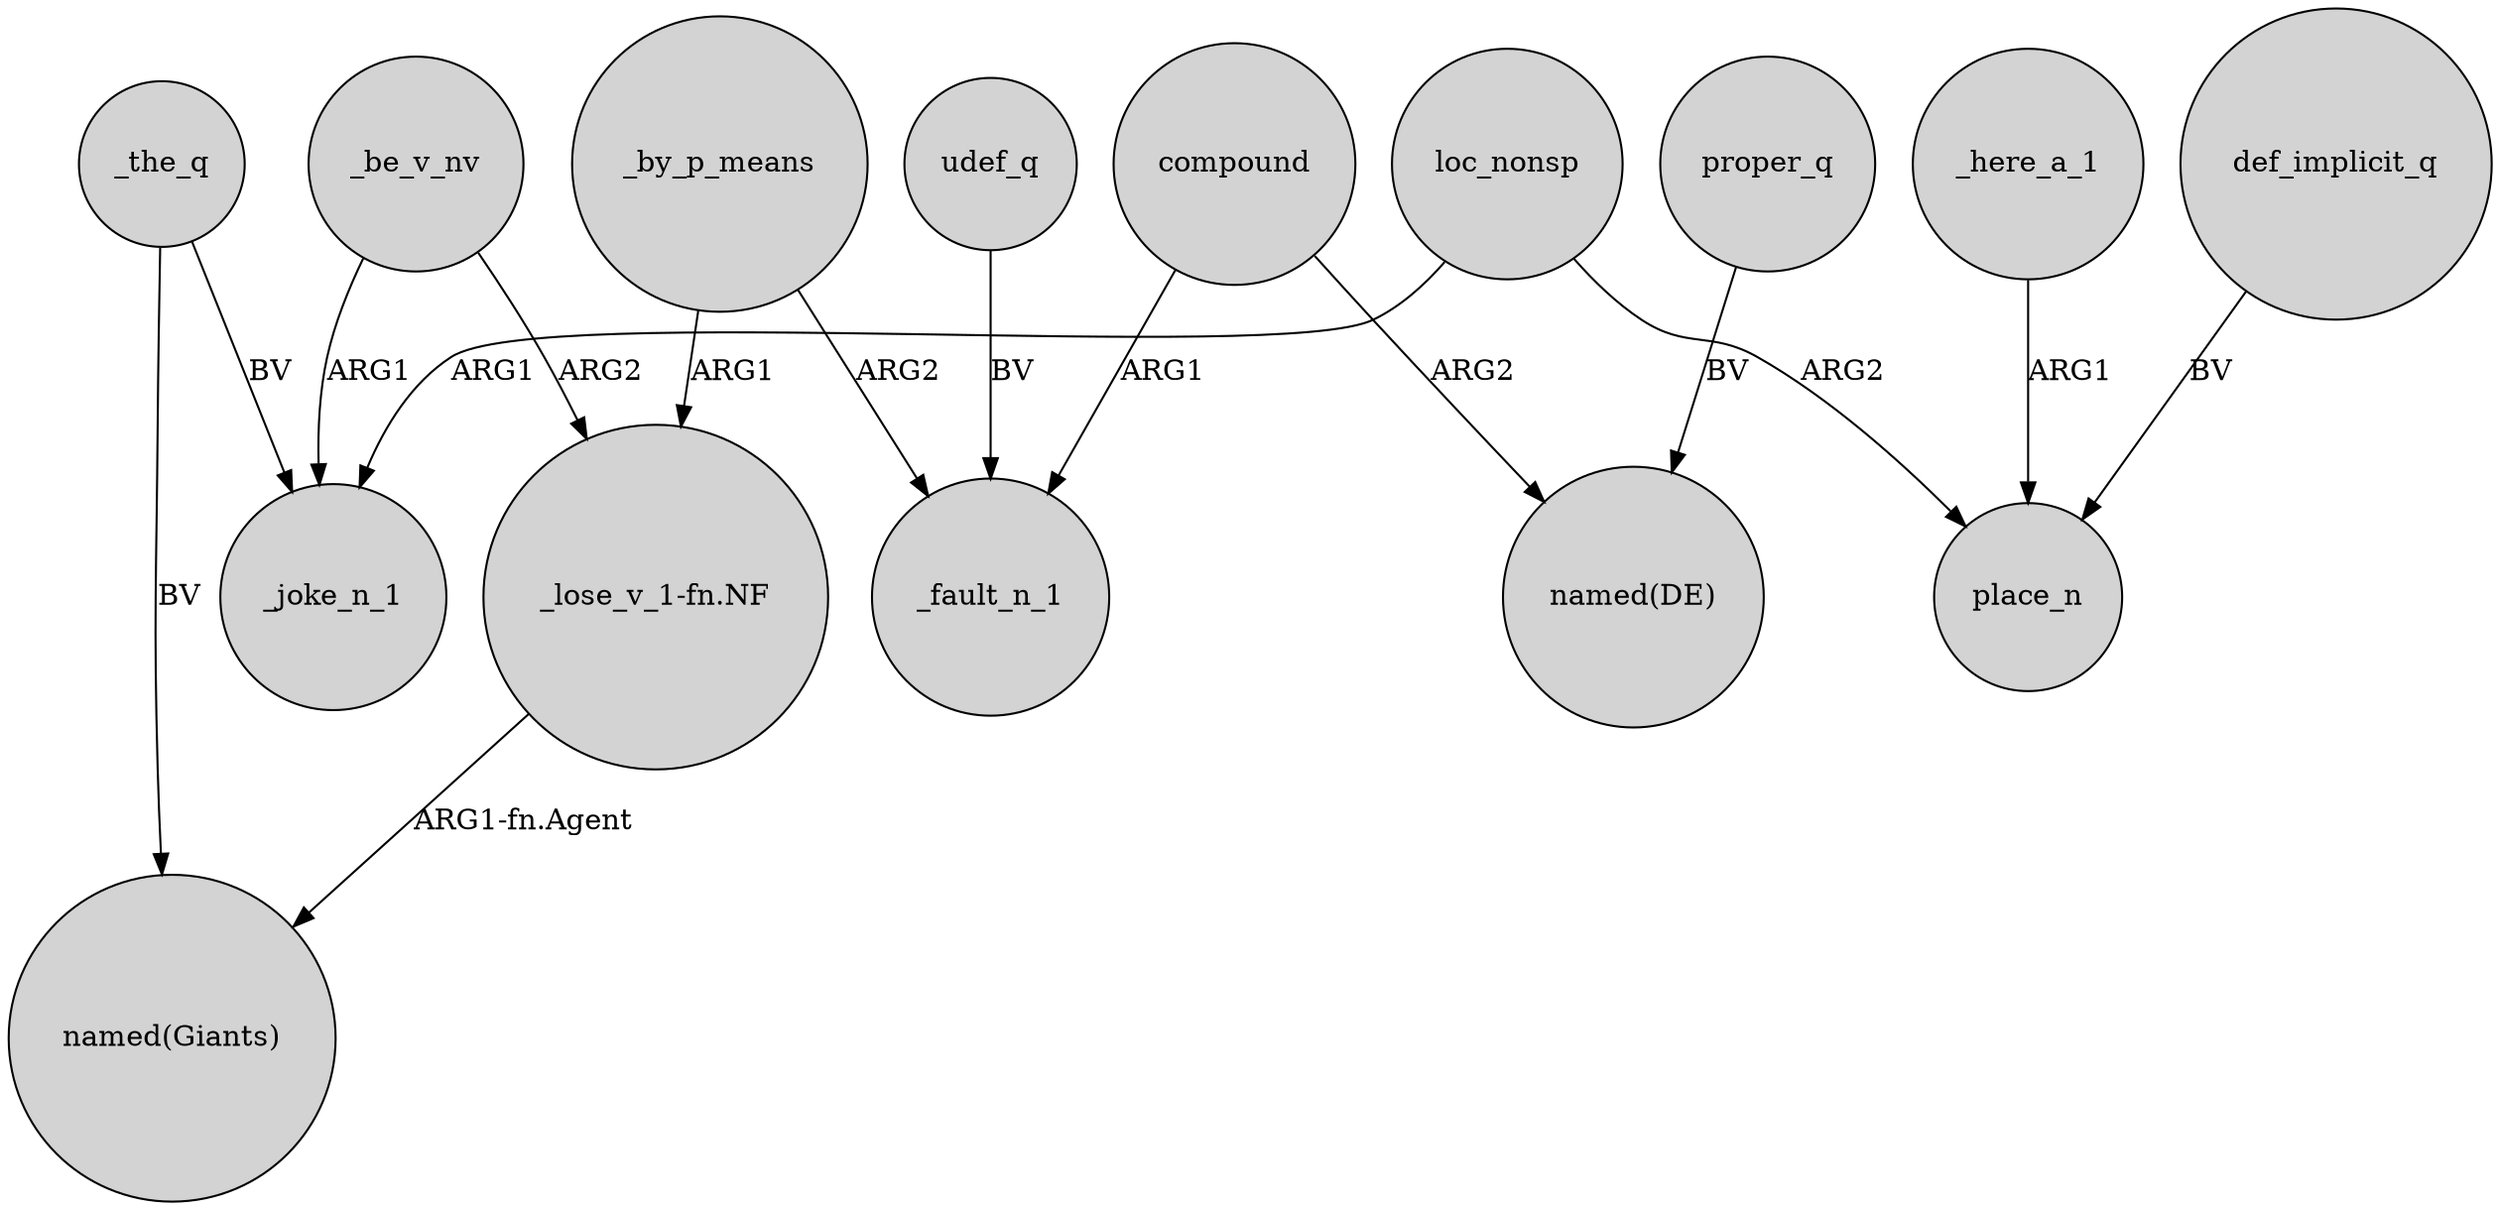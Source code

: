digraph {
	node [shape=circle style=filled]
	loc_nonsp -> _joke_n_1 [label=ARG1]
	"_lose_v_1-fn.NF" -> "named(Giants)" [label="ARG1-fn.Agent"]
	udef_q -> _fault_n_1 [label=BV]
	_the_q -> _joke_n_1 [label=BV]
	loc_nonsp -> place_n [label=ARG2]
	_the_q -> "named(Giants)" [label=BV]
	compound -> _fault_n_1 [label=ARG1]
	def_implicit_q -> place_n [label=BV]
	_here_a_1 -> place_n [label=ARG1]
	proper_q -> "named(DE)" [label=BV]
	_be_v_nv -> "_lose_v_1-fn.NF" [label=ARG2]
	_be_v_nv -> _joke_n_1 [label=ARG1]
	compound -> "named(DE)" [label=ARG2]
	_by_p_means -> "_lose_v_1-fn.NF" [label=ARG1]
	_by_p_means -> _fault_n_1 [label=ARG2]
}
